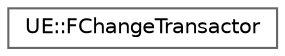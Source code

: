 digraph "Graphical Class Hierarchy"
{
 // INTERACTIVE_SVG=YES
 // LATEX_PDF_SIZE
  bgcolor="transparent";
  edge [fontname=Helvetica,fontsize=10,labelfontname=Helvetica,labelfontsize=10];
  node [fontname=Helvetica,fontsize=10,shape=box,height=0.2,width=0.4];
  rankdir="LR";
  Node0 [id="Node000000",label="UE::FChangeTransactor",height=0.2,width=0.4,color="grey40", fillcolor="white", style="filled",URL="$df/d29/structUE_1_1FChangeTransactor.html",tooltip="Helper structure used for inserting FChange based undo/redo operations inside of the GUndo (ITransact..."];
}
